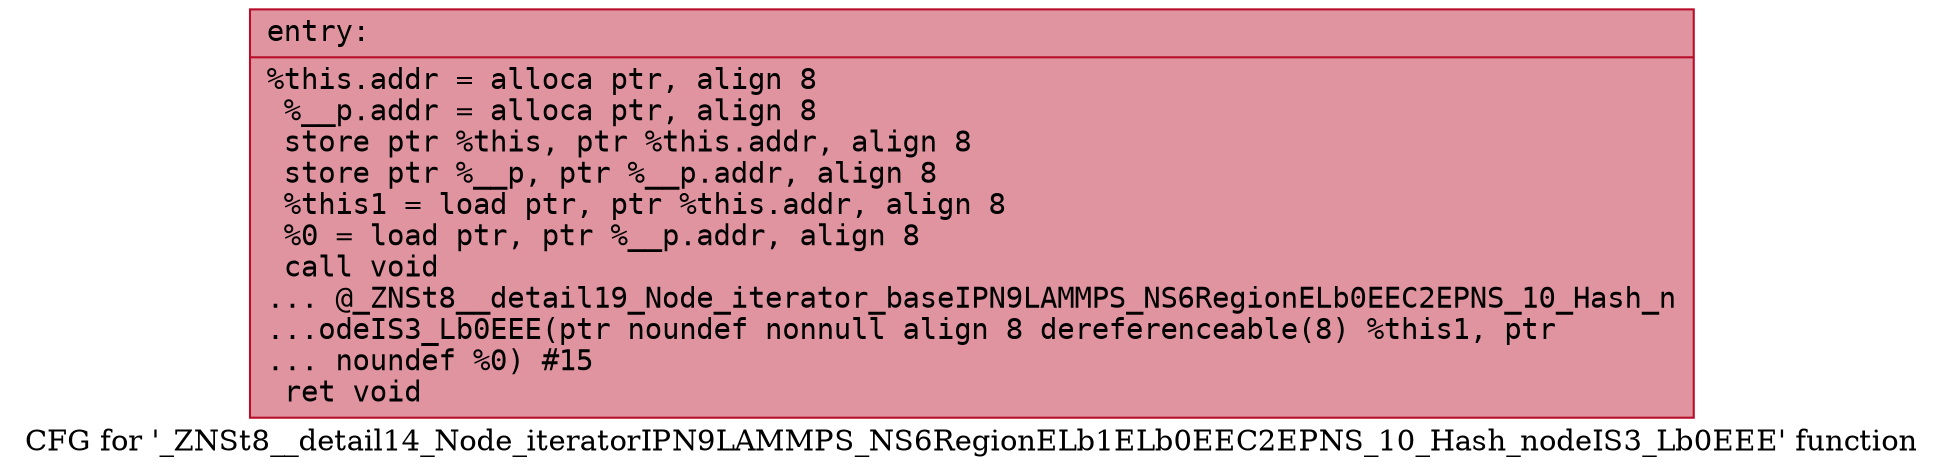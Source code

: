 digraph "CFG for '_ZNSt8__detail14_Node_iteratorIPN9LAMMPS_NS6RegionELb1ELb0EEC2EPNS_10_Hash_nodeIS3_Lb0EEE' function" {
	label="CFG for '_ZNSt8__detail14_Node_iteratorIPN9LAMMPS_NS6RegionELb1ELb0EEC2EPNS_10_Hash_nodeIS3_Lb0EEE' function";

	Node0x561837f0b570 [shape=record,color="#b70d28ff", style=filled, fillcolor="#b70d2870" fontname="Courier",label="{entry:\l|  %this.addr = alloca ptr, align 8\l  %__p.addr = alloca ptr, align 8\l  store ptr %this, ptr %this.addr, align 8\l  store ptr %__p, ptr %__p.addr, align 8\l  %this1 = load ptr, ptr %this.addr, align 8\l  %0 = load ptr, ptr %__p.addr, align 8\l  call void\l... @_ZNSt8__detail19_Node_iterator_baseIPN9LAMMPS_NS6RegionELb0EEC2EPNS_10_Hash_n\l...odeIS3_Lb0EEE(ptr noundef nonnull align 8 dereferenceable(8) %this1, ptr\l... noundef %0) #15\l  ret void\l}"];
}
